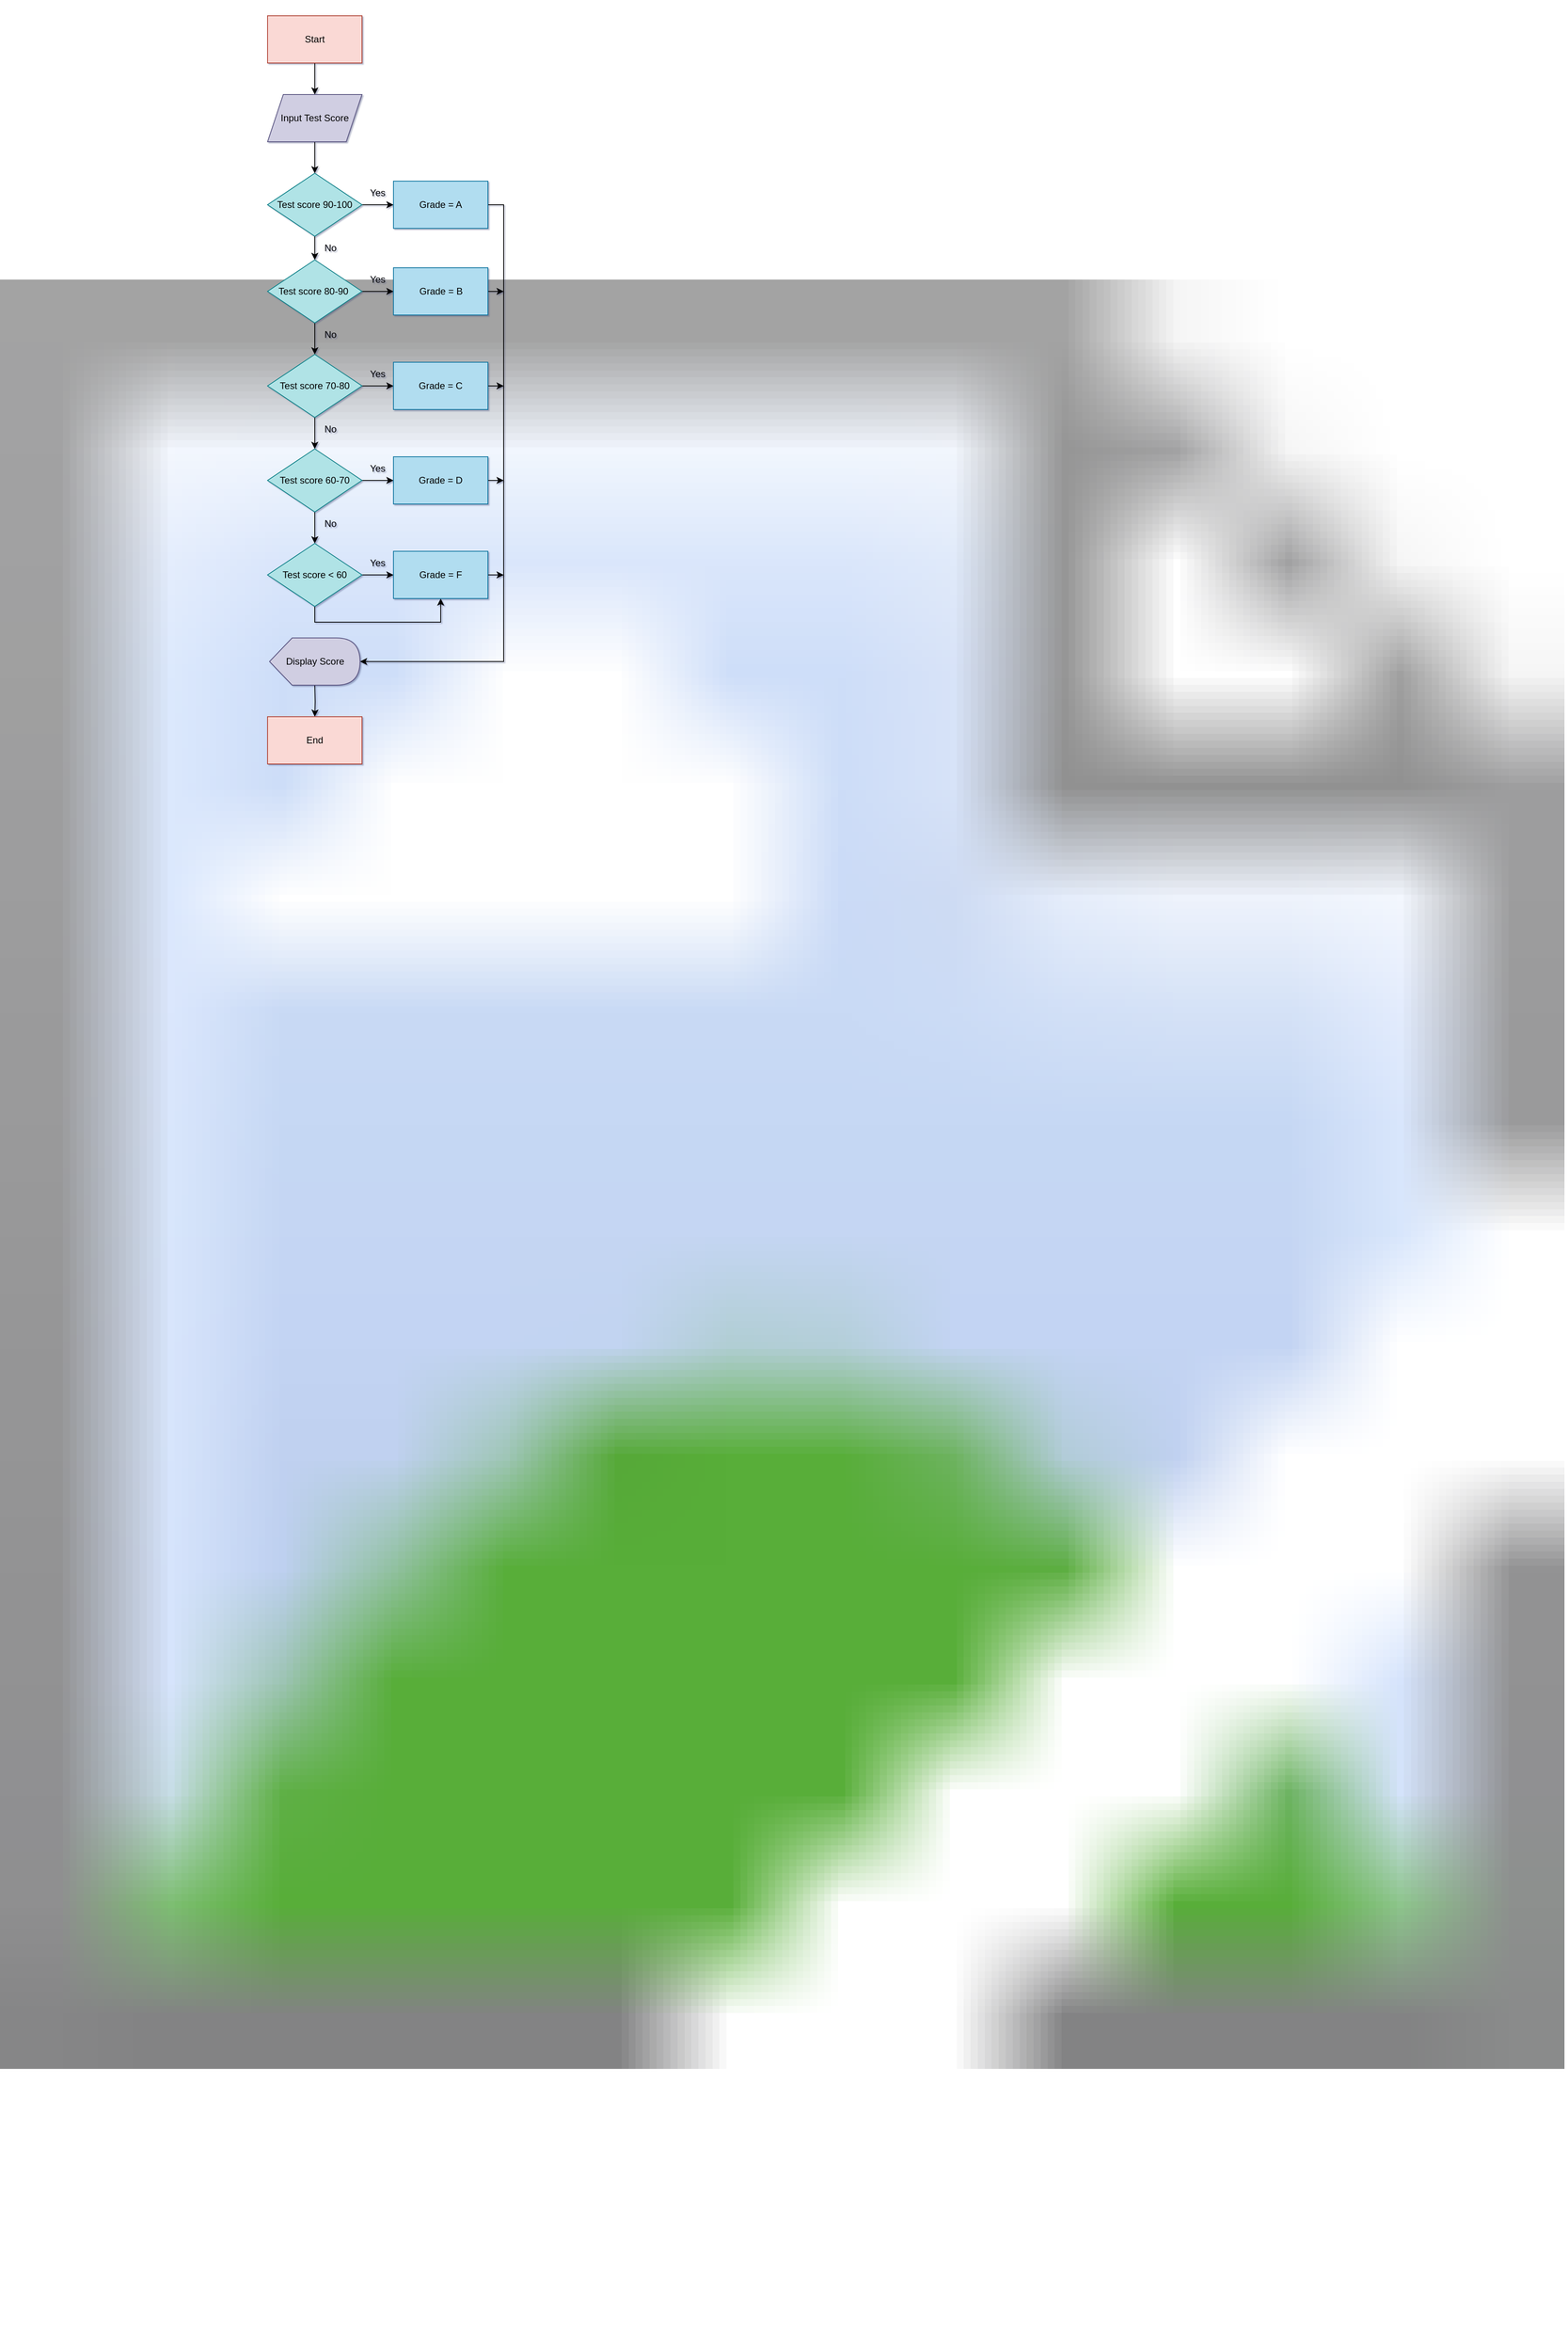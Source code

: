 <mxfile version="20.2.7" type="device"><diagram id="EK4sFwr9m-85oUapPILb" name="Page-1"><mxGraphModel dx="1224" dy="682" grid="1" gridSize="10" guides="1" tooltips="1" connect="1" arrows="1" fold="1" page="1" pageScale="1" pageWidth="850" pageHeight="1100" background="none" backgroundImage="{&quot;src&quot;:&quot;https://resizing.flixster.com/4cj6h4Pepi_2UkqtYCe0rB7pgW0=/ems.ZW1zLXByZC1hc3NldHMvbW92aWVzLzA0MzljODE3LTgzMDMtNGRiOS1iOTM0LTM1ODk1ODMwNDIyOC53ZWJw&quot;,&quot;width&quot;:&quot;1988&quot;,&quot;height&quot;:&quot;2982&quot;,&quot;x&quot;:0,&quot;y&quot;:0}" math="0" shadow="1"><root><mxCell id="0"/><mxCell id="1" parent="0"/><mxCell id="NubvMmG361jEMU423XNH-19" value="" style="edgeStyle=orthogonalEdgeStyle;rounded=0;orthogonalLoop=1;jettySize=auto;html=1;" edge="1" parent="1" source="NubvMmG361jEMU423XNH-7" target="NubvMmG361jEMU423XNH-18"><mxGeometry relative="1" as="geometry"/></mxCell><mxCell id="NubvMmG361jEMU423XNH-23" value="" style="edgeStyle=orthogonalEdgeStyle;rounded=0;orthogonalLoop=1;jettySize=auto;html=1;" edge="1" parent="1" source="NubvMmG361jEMU423XNH-7" target="NubvMmG361jEMU423XNH-20"><mxGeometry relative="1" as="geometry"/></mxCell><mxCell id="NubvMmG361jEMU423XNH-7" value="Test score 90-100" style="rhombus;whiteSpace=wrap;html=1;fillColor=#b0e3e6;strokeColor=#0e8088;" vertex="1" parent="1"><mxGeometry x="340" y="220" width="120" height="80" as="geometry"/></mxCell><mxCell id="NubvMmG361jEMU423XNH-14" value="" style="edgeStyle=orthogonalEdgeStyle;rounded=0;orthogonalLoop=1;jettySize=auto;html=1;" edge="1" parent="1" source="NubvMmG361jEMU423XNH-12" target="NubvMmG361jEMU423XNH-7"><mxGeometry relative="1" as="geometry"/></mxCell><mxCell id="NubvMmG361jEMU423XNH-12" value="Input Test Score" style="shape=parallelogram;perimeter=parallelogramPerimeter;whiteSpace=wrap;html=1;fixedSize=1;fillColor=#d0cee2;strokeColor=#56517e;" vertex="1" parent="1"><mxGeometry x="340" y="120" width="120" height="60" as="geometry"/></mxCell><mxCell id="NubvMmG361jEMU423XNH-22" value="" style="edgeStyle=orthogonalEdgeStyle;rounded=0;orthogonalLoop=1;jettySize=auto;html=1;" edge="1" parent="1" source="NubvMmG361jEMU423XNH-17" target="NubvMmG361jEMU423XNH-12"><mxGeometry relative="1" as="geometry"/></mxCell><mxCell id="NubvMmG361jEMU423XNH-17" value="Start" style="whiteSpace=wrap;html=1;fillColor=#fad9d5;strokeColor=#ae4132;" vertex="1" parent="1"><mxGeometry x="340" y="20" width="120" height="60" as="geometry"/></mxCell><mxCell id="NubvMmG361jEMU423XNH-58" style="edgeStyle=orthogonalEdgeStyle;rounded=0;orthogonalLoop=1;jettySize=auto;html=1;exitX=1;exitY=0.5;exitDx=0;exitDy=0;entryX=1;entryY=0.5;entryDx=0;entryDy=0;entryPerimeter=0;" edge="1" parent="1" source="NubvMmG361jEMU423XNH-18" target="NubvMmG361jEMU423XNH-57"><mxGeometry relative="1" as="geometry"/></mxCell><mxCell id="NubvMmG361jEMU423XNH-18" value="Grade = A" style="whiteSpace=wrap;html=1;fillColor=#b1ddf0;strokeColor=#10739e;" vertex="1" parent="1"><mxGeometry x="500" y="230" width="120" height="60" as="geometry"/></mxCell><mxCell id="NubvMmG361jEMU423XNH-25" value="" style="edgeStyle=orthogonalEdgeStyle;rounded=0;orthogonalLoop=1;jettySize=auto;html=1;" edge="1" parent="1" source="NubvMmG361jEMU423XNH-20" target="NubvMmG361jEMU423XNH-24"><mxGeometry relative="1" as="geometry"/></mxCell><mxCell id="NubvMmG361jEMU423XNH-27" value="" style="edgeStyle=orthogonalEdgeStyle;rounded=0;orthogonalLoop=1;jettySize=auto;html=1;" edge="1" parent="1" source="NubvMmG361jEMU423XNH-20" target="NubvMmG361jEMU423XNH-26"><mxGeometry relative="1" as="geometry"/></mxCell><mxCell id="NubvMmG361jEMU423XNH-20" value="Test score 80-90&amp;nbsp;" style="rhombus;whiteSpace=wrap;html=1;fillColor=#b0e3e6;strokeColor=#0e8088;" vertex="1" parent="1"><mxGeometry x="340" y="330" width="120" height="80" as="geometry"/></mxCell><mxCell id="NubvMmG361jEMU423XNH-43" style="edgeStyle=orthogonalEdgeStyle;rounded=0;orthogonalLoop=1;jettySize=auto;html=1;exitX=1;exitY=0.5;exitDx=0;exitDy=0;" edge="1" parent="1" source="NubvMmG361jEMU423XNH-24"><mxGeometry relative="1" as="geometry"><mxPoint x="640" y="370" as="targetPoint"/></mxGeometry></mxCell><mxCell id="NubvMmG361jEMU423XNH-24" value="Grade = B" style="html=1;fillColor=#b1ddf0;strokeColor=#10739e;" vertex="1" parent="1"><mxGeometry x="500" y="340" width="120" height="60" as="geometry"/></mxCell><mxCell id="NubvMmG361jEMU423XNH-29" value="" style="edgeStyle=orthogonalEdgeStyle;rounded=0;orthogonalLoop=1;jettySize=auto;html=1;" edge="1" parent="1" source="NubvMmG361jEMU423XNH-26" target="NubvMmG361jEMU423XNH-28"><mxGeometry relative="1" as="geometry"/></mxCell><mxCell id="NubvMmG361jEMU423XNH-31" value="" style="edgeStyle=orthogonalEdgeStyle;rounded=0;orthogonalLoop=1;jettySize=auto;html=1;" edge="1" parent="1" source="NubvMmG361jEMU423XNH-26" target="NubvMmG361jEMU423XNH-30"><mxGeometry relative="1" as="geometry"/></mxCell><mxCell id="NubvMmG361jEMU423XNH-26" value="Test score 70-80" style="rhombus;whiteSpace=wrap;html=1;fillColor=#b0e3e6;strokeColor=#0e8088;" vertex="1" parent="1"><mxGeometry x="340" y="450" width="120" height="80" as="geometry"/></mxCell><mxCell id="NubvMmG361jEMU423XNH-44" style="edgeStyle=orthogonalEdgeStyle;rounded=0;orthogonalLoop=1;jettySize=auto;html=1;exitX=1;exitY=0.5;exitDx=0;exitDy=0;" edge="1" parent="1" source="NubvMmG361jEMU423XNH-28"><mxGeometry relative="1" as="geometry"><mxPoint x="640" y="490" as="targetPoint"/></mxGeometry></mxCell><mxCell id="NubvMmG361jEMU423XNH-28" value="Grade = C" style="whiteSpace=wrap;html=1;fillColor=#b1ddf0;strokeColor=#10739e;" vertex="1" parent="1"><mxGeometry x="500" y="460" width="120" height="60" as="geometry"/></mxCell><mxCell id="NubvMmG361jEMU423XNH-33" value="" style="edgeStyle=orthogonalEdgeStyle;rounded=0;orthogonalLoop=1;jettySize=auto;html=1;" edge="1" parent="1" source="NubvMmG361jEMU423XNH-30" target="NubvMmG361jEMU423XNH-32"><mxGeometry relative="1" as="geometry"/></mxCell><mxCell id="NubvMmG361jEMU423XNH-35" value="" style="edgeStyle=orthogonalEdgeStyle;rounded=0;orthogonalLoop=1;jettySize=auto;html=1;" edge="1" parent="1" source="NubvMmG361jEMU423XNH-30" target="NubvMmG361jEMU423XNH-34"><mxGeometry relative="1" as="geometry"/></mxCell><mxCell id="NubvMmG361jEMU423XNH-30" value="Test score 60-70" style="rhombus;whiteSpace=wrap;html=1;fillColor=#b0e3e6;strokeColor=#0e8088;" vertex="1" parent="1"><mxGeometry x="340" y="570" width="120" height="80" as="geometry"/></mxCell><mxCell id="NubvMmG361jEMU423XNH-45" style="edgeStyle=orthogonalEdgeStyle;rounded=0;orthogonalLoop=1;jettySize=auto;html=1;exitX=1;exitY=0.5;exitDx=0;exitDy=0;" edge="1" parent="1" source="NubvMmG361jEMU423XNH-32"><mxGeometry relative="1" as="geometry"><mxPoint x="640" y="610" as="targetPoint"/></mxGeometry></mxCell><mxCell id="NubvMmG361jEMU423XNH-32" value="Grade = D" style="whiteSpace=wrap;html=1;fillColor=#b1ddf0;strokeColor=#10739e;" vertex="1" parent="1"><mxGeometry x="500" y="580" width="120" height="60" as="geometry"/></mxCell><mxCell id="NubvMmG361jEMU423XNH-37" value="" style="edgeStyle=orthogonalEdgeStyle;rounded=0;orthogonalLoop=1;jettySize=auto;html=1;" edge="1" parent="1" source="NubvMmG361jEMU423XNH-34" target="NubvMmG361jEMU423XNH-36"><mxGeometry relative="1" as="geometry"/></mxCell><mxCell id="NubvMmG361jEMU423XNH-61" style="edgeStyle=orthogonalEdgeStyle;rounded=0;orthogonalLoop=1;jettySize=auto;html=1;exitX=0.5;exitY=1;exitDx=0;exitDy=0;entryX=0.5;entryY=1;entryDx=0;entryDy=0;" edge="1" parent="1" source="NubvMmG361jEMU423XNH-34" target="NubvMmG361jEMU423XNH-36"><mxGeometry relative="1" as="geometry"/></mxCell><mxCell id="NubvMmG361jEMU423XNH-34" value="Test score &amp;lt; 60" style="rhombus;whiteSpace=wrap;html=1;fillColor=#b0e3e6;strokeColor=#0e8088;" vertex="1" parent="1"><mxGeometry x="340" y="690" width="120" height="80" as="geometry"/></mxCell><mxCell id="NubvMmG361jEMU423XNH-46" style="edgeStyle=orthogonalEdgeStyle;rounded=0;orthogonalLoop=1;jettySize=auto;html=1;exitX=1;exitY=0.5;exitDx=0;exitDy=0;" edge="1" parent="1" source="NubvMmG361jEMU423XNH-36"><mxGeometry relative="1" as="geometry"><mxPoint x="640" y="730" as="targetPoint"/></mxGeometry></mxCell><mxCell id="NubvMmG361jEMU423XNH-36" value="Grade = F" style="whiteSpace=wrap;html=1;fillColor=#b1ddf0;strokeColor=#10739e;" vertex="1" parent="1"><mxGeometry x="500" y="700" width="120" height="60" as="geometry"/></mxCell><mxCell id="NubvMmG361jEMU423XNH-41" value="" style="edgeStyle=orthogonalEdgeStyle;rounded=0;orthogonalLoop=1;jettySize=auto;html=1;" edge="1" parent="1" target="NubvMmG361jEMU423XNH-40"><mxGeometry relative="1" as="geometry"><mxPoint x="400" y="870" as="sourcePoint"/></mxGeometry></mxCell><mxCell id="NubvMmG361jEMU423XNH-40" value="End" style="whiteSpace=wrap;html=1;fillColor=#fad9d5;strokeColor=#ae4132;" vertex="1" parent="1"><mxGeometry x="340" y="910" width="120" height="60" as="geometry"/></mxCell><mxCell id="NubvMmG361jEMU423XNH-47" value="Yes" style="text;html=1;strokeColor=none;fillColor=none;align=center;verticalAlign=middle;whiteSpace=wrap;rounded=0;" vertex="1" parent="1"><mxGeometry x="450" y="230" width="60" height="30" as="geometry"/></mxCell><mxCell id="NubvMmG361jEMU423XNH-48" value="Yes" style="text;html=1;strokeColor=none;fillColor=none;align=center;verticalAlign=middle;whiteSpace=wrap;rounded=0;" vertex="1" parent="1"><mxGeometry x="450" y="460" width="60" height="30" as="geometry"/></mxCell><mxCell id="NubvMmG361jEMU423XNH-49" value="Yes" style="text;html=1;strokeColor=none;fillColor=none;align=center;verticalAlign=middle;whiteSpace=wrap;rounded=0;" vertex="1" parent="1"><mxGeometry x="450" y="340" width="60" height="30" as="geometry"/></mxCell><mxCell id="NubvMmG361jEMU423XNH-50" value="Yes" style="text;html=1;strokeColor=none;fillColor=none;align=center;verticalAlign=middle;whiteSpace=wrap;rounded=0;" vertex="1" parent="1"><mxGeometry x="450" y="580" width="60" height="30" as="geometry"/></mxCell><mxCell id="NubvMmG361jEMU423XNH-51" value="Yes" style="text;html=1;strokeColor=none;fillColor=none;align=center;verticalAlign=middle;whiteSpace=wrap;rounded=0;" vertex="1" parent="1"><mxGeometry x="450" y="700" width="60" height="30" as="geometry"/></mxCell><mxCell id="NubvMmG361jEMU423XNH-52" value="No" style="text;html=1;strokeColor=none;fillColor=none;align=center;verticalAlign=middle;whiteSpace=wrap;rounded=0;" vertex="1" parent="1"><mxGeometry x="390" y="300" width="60" height="30" as="geometry"/></mxCell><mxCell id="NubvMmG361jEMU423XNH-53" value="No" style="text;html=1;strokeColor=none;fillColor=none;align=center;verticalAlign=middle;whiteSpace=wrap;rounded=0;" vertex="1" parent="1"><mxGeometry x="390" y="410" width="60" height="30" as="geometry"/></mxCell><mxCell id="NubvMmG361jEMU423XNH-54" value="No" style="text;html=1;strokeColor=none;fillColor=none;align=center;verticalAlign=middle;whiteSpace=wrap;rounded=0;" vertex="1" parent="1"><mxGeometry x="390" y="530" width="60" height="30" as="geometry"/></mxCell><mxCell id="NubvMmG361jEMU423XNH-55" value="No" style="text;html=1;strokeColor=none;fillColor=none;align=center;verticalAlign=middle;whiteSpace=wrap;rounded=0;" vertex="1" parent="1"><mxGeometry x="390" y="650" width="60" height="30" as="geometry"/></mxCell><mxCell id="NubvMmG361jEMU423XNH-57" value="Display Score" style="shape=display;whiteSpace=wrap;html=1;fillColor=#d0cee2;strokeColor=#56517e;" vertex="1" parent="1"><mxGeometry x="342.5" y="810" width="115" height="60" as="geometry"/></mxCell></root></mxGraphModel></diagram></mxfile>